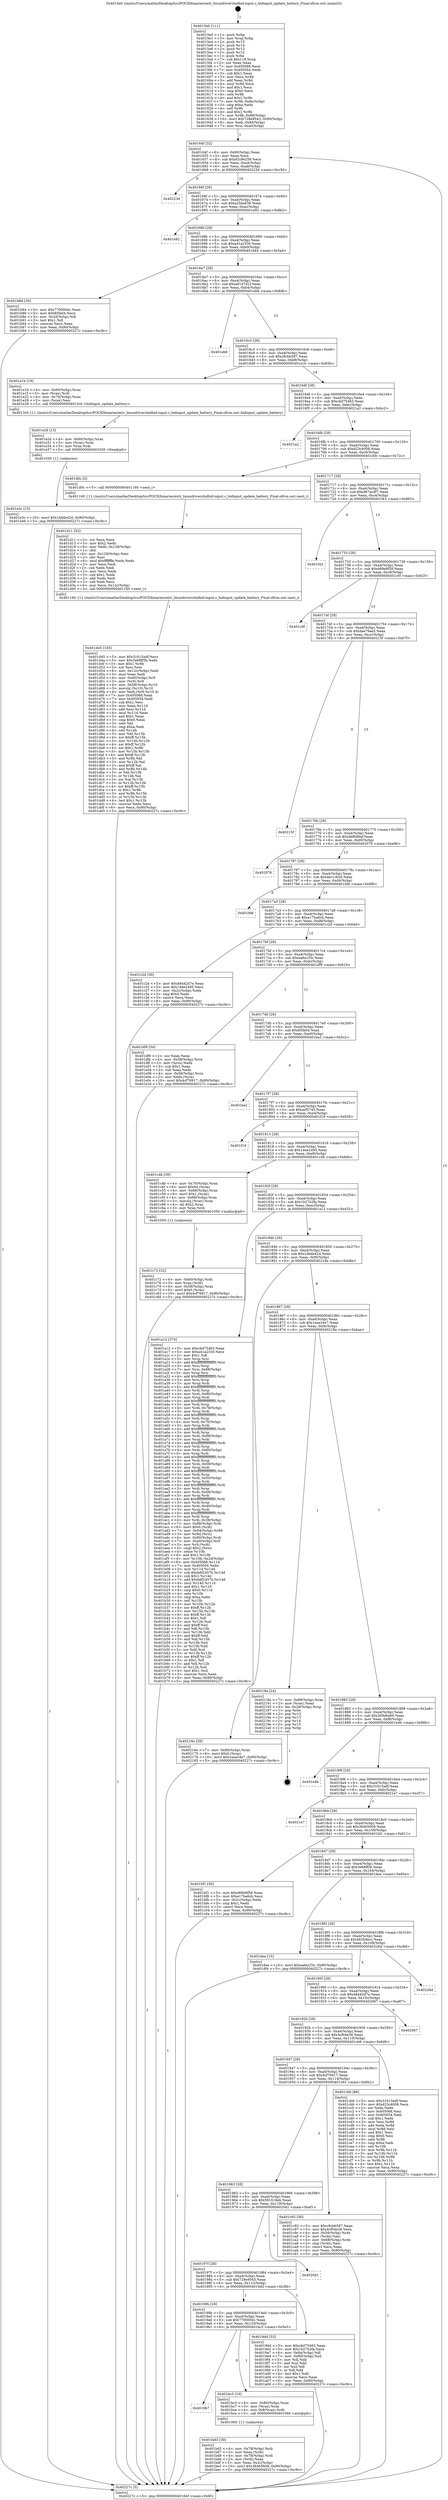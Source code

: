 digraph "0x4015e0" {
  label = "0x4015e0 (/mnt/c/Users/mathe/Desktop/tcc/POCII/binaries/extr_linuxdrivershidhid-input.c_hidinput_update_battery_Final-ollvm.out::main(0))"
  labelloc = "t"
  node[shape=record]

  Entry [label="",width=0.3,height=0.3,shape=circle,fillcolor=black,style=filled]
  "0x40164f" [label="{
     0x40164f [32]\l
     | [instrs]\l
     &nbsp;&nbsp;0x40164f \<+6\>: mov -0x90(%rbp),%eax\l
     &nbsp;&nbsp;0x401655 \<+2\>: mov %eax,%ecx\l
     &nbsp;&nbsp;0x401657 \<+6\>: sub $0x92c9e259,%ecx\l
     &nbsp;&nbsp;0x40165d \<+6\>: mov %eax,-0xa4(%rbp)\l
     &nbsp;&nbsp;0x401663 \<+6\>: mov %ecx,-0xa8(%rbp)\l
     &nbsp;&nbsp;0x401669 \<+6\>: je 000000000040223d \<main+0xc5d\>\l
  }"]
  "0x40223d" [label="{
     0x40223d\l
  }", style=dashed]
  "0x40166f" [label="{
     0x40166f [28]\l
     | [instrs]\l
     &nbsp;&nbsp;0x40166f \<+5\>: jmp 0000000000401674 \<main+0x94\>\l
     &nbsp;&nbsp;0x401674 \<+6\>: mov -0xa4(%rbp),%eax\l
     &nbsp;&nbsp;0x40167a \<+5\>: sub $0xa25ba838,%eax\l
     &nbsp;&nbsp;0x40167f \<+6\>: mov %eax,-0xac(%rbp)\l
     &nbsp;&nbsp;0x401685 \<+6\>: je 0000000000401e92 \<main+0x8b2\>\l
  }"]
  Exit [label="",width=0.3,height=0.3,shape=circle,fillcolor=black,style=filled,peripheries=2]
  "0x401e92" [label="{
     0x401e92\l
  }", style=dashed]
  "0x40168b" [label="{
     0x40168b [28]\l
     | [instrs]\l
     &nbsp;&nbsp;0x40168b \<+5\>: jmp 0000000000401690 \<main+0xb0\>\l
     &nbsp;&nbsp;0x401690 \<+6\>: mov -0xa4(%rbp),%eax\l
     &nbsp;&nbsp;0x401696 \<+5\>: sub $0xa41a2330,%eax\l
     &nbsp;&nbsp;0x40169b \<+6\>: mov %eax,-0xb0(%rbp)\l
     &nbsp;&nbsp;0x4016a1 \<+6\>: je 0000000000401b84 \<main+0x5a4\>\l
  }"]
  "0x401e3c" [label="{
     0x401e3c [15]\l
     | [instrs]\l
     &nbsp;&nbsp;0x401e3c \<+10\>: movl $0x1ddde42d,-0x90(%rbp)\l
     &nbsp;&nbsp;0x401e46 \<+5\>: jmp 000000000040227c \<main+0xc9c\>\l
  }"]
  "0x401b84" [label="{
     0x401b84 [30]\l
     | [instrs]\l
     &nbsp;&nbsp;0x401b84 \<+5\>: mov $0x770000dc,%eax\l
     &nbsp;&nbsp;0x401b89 \<+5\>: mov $0x85fa04,%ecx\l
     &nbsp;&nbsp;0x401b8e \<+3\>: mov -0x2d(%rbp),%dl\l
     &nbsp;&nbsp;0x401b91 \<+3\>: test $0x1,%dl\l
     &nbsp;&nbsp;0x401b94 \<+3\>: cmovne %ecx,%eax\l
     &nbsp;&nbsp;0x401b97 \<+6\>: mov %eax,-0x90(%rbp)\l
     &nbsp;&nbsp;0x401b9d \<+5\>: jmp 000000000040227c \<main+0xc9c\>\l
  }"]
  "0x4016a7" [label="{
     0x4016a7 [28]\l
     | [instrs]\l
     &nbsp;&nbsp;0x4016a7 \<+5\>: jmp 00000000004016ac \<main+0xcc\>\l
     &nbsp;&nbsp;0x4016ac \<+6\>: mov -0xa4(%rbp),%eax\l
     &nbsp;&nbsp;0x4016b2 \<+5\>: sub $0xa9147d1f,%eax\l
     &nbsp;&nbsp;0x4016b7 \<+6\>: mov %eax,-0xb4(%rbp)\l
     &nbsp;&nbsp;0x4016bd \<+6\>: je 0000000000401eb6 \<main+0x8d6\>\l
  }"]
  "0x401e2d" [label="{
     0x401e2d [15]\l
     | [instrs]\l
     &nbsp;&nbsp;0x401e2d \<+4\>: mov -0x60(%rbp),%rax\l
     &nbsp;&nbsp;0x401e31 \<+3\>: mov (%rax),%rax\l
     &nbsp;&nbsp;0x401e34 \<+3\>: mov %rax,%rdi\l
     &nbsp;&nbsp;0x401e37 \<+5\>: call 0000000000401030 \<free@plt\>\l
     | [calls]\l
     &nbsp;&nbsp;0x401030 \{1\} (unknown)\l
  }"]
  "0x401eb6" [label="{
     0x401eb6\l
  }", style=dashed]
  "0x4016c3" [label="{
     0x4016c3 [28]\l
     | [instrs]\l
     &nbsp;&nbsp;0x4016c3 \<+5\>: jmp 00000000004016c8 \<main+0xe8\>\l
     &nbsp;&nbsp;0x4016c8 \<+6\>: mov -0xa4(%rbp),%eax\l
     &nbsp;&nbsp;0x4016ce \<+5\>: sub $0xc9cbb587,%eax\l
     &nbsp;&nbsp;0x4016d3 \<+6\>: mov %eax,-0xb8(%rbp)\l
     &nbsp;&nbsp;0x4016d9 \<+6\>: je 0000000000401e1b \<main+0x83b\>\l
  }"]
  "0x401d45" [label="{
     0x401d45 [165]\l
     | [instrs]\l
     &nbsp;&nbsp;0x401d45 \<+5\>: mov $0x31615adf,%ecx\l
     &nbsp;&nbsp;0x401d4a \<+5\>: mov $0x3e68ff3b,%edx\l
     &nbsp;&nbsp;0x401d4f \<+3\>: mov $0x1,%r8b\l
     &nbsp;&nbsp;0x401d52 \<+2\>: xor %esi,%esi\l
     &nbsp;&nbsp;0x401d54 \<+6\>: mov -0x12c(%rbp),%edi\l
     &nbsp;&nbsp;0x401d5a \<+3\>: imul %eax,%edi\l
     &nbsp;&nbsp;0x401d5d \<+4\>: mov -0x60(%rbp),%r9\l
     &nbsp;&nbsp;0x401d61 \<+3\>: mov (%r9),%r9\l
     &nbsp;&nbsp;0x401d64 \<+4\>: mov -0x58(%rbp),%r10\l
     &nbsp;&nbsp;0x401d68 \<+3\>: movslq (%r10),%r10\l
     &nbsp;&nbsp;0x401d6b \<+4\>: mov %edi,(%r9,%r10,4)\l
     &nbsp;&nbsp;0x401d6f \<+7\>: mov 0x405068,%eax\l
     &nbsp;&nbsp;0x401d76 \<+7\>: mov 0x405054,%edi\l
     &nbsp;&nbsp;0x401d7d \<+3\>: sub $0x1,%esi\l
     &nbsp;&nbsp;0x401d80 \<+3\>: mov %eax,%r11d\l
     &nbsp;&nbsp;0x401d83 \<+3\>: add %esi,%r11d\l
     &nbsp;&nbsp;0x401d86 \<+4\>: imul %r11d,%eax\l
     &nbsp;&nbsp;0x401d8a \<+3\>: and $0x1,%eax\l
     &nbsp;&nbsp;0x401d8d \<+3\>: cmp $0x0,%eax\l
     &nbsp;&nbsp;0x401d90 \<+3\>: sete %bl\l
     &nbsp;&nbsp;0x401d93 \<+3\>: cmp $0xa,%edi\l
     &nbsp;&nbsp;0x401d96 \<+4\>: setl %r14b\l
     &nbsp;&nbsp;0x401d9a \<+3\>: mov %bl,%r15b\l
     &nbsp;&nbsp;0x401d9d \<+4\>: xor $0xff,%r15b\l
     &nbsp;&nbsp;0x401da1 \<+3\>: mov %r14b,%r12b\l
     &nbsp;&nbsp;0x401da4 \<+4\>: xor $0xff,%r12b\l
     &nbsp;&nbsp;0x401da8 \<+4\>: xor $0x1,%r8b\l
     &nbsp;&nbsp;0x401dac \<+3\>: mov %r15b,%r13b\l
     &nbsp;&nbsp;0x401daf \<+4\>: and $0xff,%r13b\l
     &nbsp;&nbsp;0x401db3 \<+3\>: and %r8b,%bl\l
     &nbsp;&nbsp;0x401db6 \<+3\>: mov %r12b,%al\l
     &nbsp;&nbsp;0x401db9 \<+2\>: and $0xff,%al\l
     &nbsp;&nbsp;0x401dbb \<+3\>: and %r8b,%r14b\l
     &nbsp;&nbsp;0x401dbe \<+3\>: or %bl,%r13b\l
     &nbsp;&nbsp;0x401dc1 \<+3\>: or %r14b,%al\l
     &nbsp;&nbsp;0x401dc4 \<+3\>: xor %al,%r13b\l
     &nbsp;&nbsp;0x401dc7 \<+3\>: or %r12b,%r15b\l
     &nbsp;&nbsp;0x401dca \<+4\>: xor $0xff,%r15b\l
     &nbsp;&nbsp;0x401dce \<+4\>: or $0x1,%r8b\l
     &nbsp;&nbsp;0x401dd2 \<+3\>: and %r8b,%r15b\l
     &nbsp;&nbsp;0x401dd5 \<+3\>: or %r15b,%r13b\l
     &nbsp;&nbsp;0x401dd8 \<+4\>: test $0x1,%r13b\l
     &nbsp;&nbsp;0x401ddc \<+3\>: cmovne %edx,%ecx\l
     &nbsp;&nbsp;0x401ddf \<+6\>: mov %ecx,-0x90(%rbp)\l
     &nbsp;&nbsp;0x401de5 \<+5\>: jmp 000000000040227c \<main+0xc9c\>\l
  }"]
  "0x401e1b" [label="{
     0x401e1b [18]\l
     | [instrs]\l
     &nbsp;&nbsp;0x401e1b \<+4\>: mov -0x60(%rbp),%rax\l
     &nbsp;&nbsp;0x401e1f \<+3\>: mov (%rax),%rdi\l
     &nbsp;&nbsp;0x401e22 \<+4\>: mov -0x70(%rbp),%rax\l
     &nbsp;&nbsp;0x401e26 \<+2\>: mov (%rax),%esi\l
     &nbsp;&nbsp;0x401e28 \<+5\>: call 00000000004013c0 \<hidinput_update_battery\>\l
     | [calls]\l
     &nbsp;&nbsp;0x4013c0 \{1\} (/mnt/c/Users/mathe/Desktop/tcc/POCII/binaries/extr_linuxdrivershidhid-input.c_hidinput_update_battery_Final-ollvm.out::hidinput_update_battery)\l
  }"]
  "0x4016df" [label="{
     0x4016df [28]\l
     | [instrs]\l
     &nbsp;&nbsp;0x4016df \<+5\>: jmp 00000000004016e4 \<main+0x104\>\l
     &nbsp;&nbsp;0x4016e4 \<+6\>: mov -0xa4(%rbp),%eax\l
     &nbsp;&nbsp;0x4016ea \<+5\>: sub $0xcbd75463,%eax\l
     &nbsp;&nbsp;0x4016ef \<+6\>: mov %eax,-0xbc(%rbp)\l
     &nbsp;&nbsp;0x4016f5 \<+6\>: je 00000000004021a2 \<main+0xbc2\>\l
  }"]
  "0x401d11" [label="{
     0x401d11 [52]\l
     | [instrs]\l
     &nbsp;&nbsp;0x401d11 \<+2\>: xor %ecx,%ecx\l
     &nbsp;&nbsp;0x401d13 \<+5\>: mov $0x2,%edx\l
     &nbsp;&nbsp;0x401d18 \<+6\>: mov %edx,-0x128(%rbp)\l
     &nbsp;&nbsp;0x401d1e \<+1\>: cltd\l
     &nbsp;&nbsp;0x401d1f \<+6\>: mov -0x128(%rbp),%esi\l
     &nbsp;&nbsp;0x401d25 \<+2\>: idiv %esi\l
     &nbsp;&nbsp;0x401d27 \<+6\>: imul $0xfffffffe,%edx,%edx\l
     &nbsp;&nbsp;0x401d2d \<+2\>: mov %ecx,%edi\l
     &nbsp;&nbsp;0x401d2f \<+2\>: sub %edx,%edi\l
     &nbsp;&nbsp;0x401d31 \<+2\>: mov %ecx,%edx\l
     &nbsp;&nbsp;0x401d33 \<+3\>: sub $0x1,%edx\l
     &nbsp;&nbsp;0x401d36 \<+2\>: add %edx,%edi\l
     &nbsp;&nbsp;0x401d38 \<+2\>: sub %edi,%ecx\l
     &nbsp;&nbsp;0x401d3a \<+6\>: mov %ecx,-0x12c(%rbp)\l
     &nbsp;&nbsp;0x401d40 \<+5\>: call 0000000000401160 \<next_i\>\l
     | [calls]\l
     &nbsp;&nbsp;0x401160 \{1\} (/mnt/c/Users/mathe/Desktop/tcc/POCII/binaries/extr_linuxdrivershidhid-input.c_hidinput_update_battery_Final-ollvm.out::next_i)\l
  }"]
  "0x4021a2" [label="{
     0x4021a2\l
  }", style=dashed]
  "0x4016fb" [label="{
     0x4016fb [28]\l
     | [instrs]\l
     &nbsp;&nbsp;0x4016fb \<+5\>: jmp 0000000000401700 \<main+0x120\>\l
     &nbsp;&nbsp;0x401700 \<+6\>: mov -0xa4(%rbp),%eax\l
     &nbsp;&nbsp;0x401706 \<+5\>: sub $0xd23c4008,%eax\l
     &nbsp;&nbsp;0x40170b \<+6\>: mov %eax,-0xc0(%rbp)\l
     &nbsp;&nbsp;0x401711 \<+6\>: je 0000000000401d0c \<main+0x72c\>\l
  }"]
  "0x401c72" [label="{
     0x401c72 [32]\l
     | [instrs]\l
     &nbsp;&nbsp;0x401c72 \<+4\>: mov -0x60(%rbp),%rdi\l
     &nbsp;&nbsp;0x401c76 \<+3\>: mov %rax,(%rdi)\l
     &nbsp;&nbsp;0x401c79 \<+4\>: mov -0x58(%rbp),%rax\l
     &nbsp;&nbsp;0x401c7d \<+6\>: movl $0x0,(%rax)\l
     &nbsp;&nbsp;0x401c83 \<+10\>: movl $0x4cf76917,-0x90(%rbp)\l
     &nbsp;&nbsp;0x401c8d \<+5\>: jmp 000000000040227c \<main+0xc9c\>\l
  }"]
  "0x401d0c" [label="{
     0x401d0c [5]\l
     | [instrs]\l
     &nbsp;&nbsp;0x401d0c \<+5\>: call 0000000000401160 \<next_i\>\l
     | [calls]\l
     &nbsp;&nbsp;0x401160 \{1\} (/mnt/c/Users/mathe/Desktop/tcc/POCII/binaries/extr_linuxdrivershidhid-input.c_hidinput_update_battery_Final-ollvm.out::next_i)\l
  }"]
  "0x401717" [label="{
     0x401717 [28]\l
     | [instrs]\l
     &nbsp;&nbsp;0x401717 \<+5\>: jmp 000000000040171c \<main+0x13c\>\l
     &nbsp;&nbsp;0x40171c \<+6\>: mov -0xa4(%rbp),%eax\l
     &nbsp;&nbsp;0x401722 \<+5\>: sub $0xd67ac4f7,%eax\l
     &nbsp;&nbsp;0x401727 \<+6\>: mov %eax,-0xc4(%rbp)\l
     &nbsp;&nbsp;0x40172d \<+6\>: je 0000000000401f43 \<main+0x963\>\l
  }"]
  "0x401bd3" [label="{
     0x401bd3 [30]\l
     | [instrs]\l
     &nbsp;&nbsp;0x401bd3 \<+4\>: mov -0x78(%rbp),%rdi\l
     &nbsp;&nbsp;0x401bd7 \<+2\>: mov %eax,(%rdi)\l
     &nbsp;&nbsp;0x401bd9 \<+4\>: mov -0x78(%rbp),%rdi\l
     &nbsp;&nbsp;0x401bdd \<+2\>: mov (%rdi),%eax\l
     &nbsp;&nbsp;0x401bdf \<+3\>: mov %eax,-0x2c(%rbp)\l
     &nbsp;&nbsp;0x401be2 \<+10\>: movl $0x36465608,-0x90(%rbp)\l
     &nbsp;&nbsp;0x401bec \<+5\>: jmp 000000000040227c \<main+0xc9c\>\l
  }"]
  "0x401f43" [label="{
     0x401f43\l
  }", style=dashed]
  "0x401733" [label="{
     0x401733 [28]\l
     | [instrs]\l
     &nbsp;&nbsp;0x401733 \<+5\>: jmp 0000000000401738 \<main+0x158\>\l
     &nbsp;&nbsp;0x401738 \<+6\>: mov -0xa4(%rbp),%eax\l
     &nbsp;&nbsp;0x40173e \<+5\>: sub $0xd69e8f58,%eax\l
     &nbsp;&nbsp;0x401743 \<+6\>: mov %eax,-0xc8(%rbp)\l
     &nbsp;&nbsp;0x401749 \<+6\>: je 0000000000401c0f \<main+0x62f\>\l
  }"]
  "0x4019b7" [label="{
     0x4019b7\l
  }", style=dashed]
  "0x401c0f" [label="{
     0x401c0f\l
  }", style=dashed]
  "0x40174f" [label="{
     0x40174f [28]\l
     | [instrs]\l
     &nbsp;&nbsp;0x40174f \<+5\>: jmp 0000000000401754 \<main+0x174\>\l
     &nbsp;&nbsp;0x401754 \<+6\>: mov -0xa4(%rbp),%eax\l
     &nbsp;&nbsp;0x40175a \<+5\>: sub $0xdae79ae5,%eax\l
     &nbsp;&nbsp;0x40175f \<+6\>: mov %eax,-0xcc(%rbp)\l
     &nbsp;&nbsp;0x401765 \<+6\>: je 000000000040215f \<main+0xb7f\>\l
  }"]
  "0x401bc3" [label="{
     0x401bc3 [16]\l
     | [instrs]\l
     &nbsp;&nbsp;0x401bc3 \<+4\>: mov -0x80(%rbp),%rax\l
     &nbsp;&nbsp;0x401bc7 \<+3\>: mov (%rax),%rax\l
     &nbsp;&nbsp;0x401bca \<+4\>: mov 0x8(%rax),%rdi\l
     &nbsp;&nbsp;0x401bce \<+5\>: call 0000000000401060 \<atoi@plt\>\l
     | [calls]\l
     &nbsp;&nbsp;0x401060 \{1\} (unknown)\l
  }"]
  "0x40215f" [label="{
     0x40215f\l
  }", style=dashed]
  "0x40176b" [label="{
     0x40176b [28]\l
     | [instrs]\l
     &nbsp;&nbsp;0x40176b \<+5\>: jmp 0000000000401770 \<main+0x190\>\l
     &nbsp;&nbsp;0x401770 \<+6\>: mov -0xa4(%rbp),%eax\l
     &nbsp;&nbsp;0x401776 \<+5\>: sub $0xdbf688af,%eax\l
     &nbsp;&nbsp;0x40177b \<+6\>: mov %eax,-0xd0(%rbp)\l
     &nbsp;&nbsp;0x401781 \<+6\>: je 0000000000402076 \<main+0xa96\>\l
  }"]
  "0x4015e0" [label="{
     0x4015e0 [111]\l
     | [instrs]\l
     &nbsp;&nbsp;0x4015e0 \<+1\>: push %rbp\l
     &nbsp;&nbsp;0x4015e1 \<+3\>: mov %rsp,%rbp\l
     &nbsp;&nbsp;0x4015e4 \<+2\>: push %r15\l
     &nbsp;&nbsp;0x4015e6 \<+2\>: push %r14\l
     &nbsp;&nbsp;0x4015e8 \<+2\>: push %r13\l
     &nbsp;&nbsp;0x4015ea \<+2\>: push %r12\l
     &nbsp;&nbsp;0x4015ec \<+1\>: push %rbx\l
     &nbsp;&nbsp;0x4015ed \<+7\>: sub $0x118,%rsp\l
     &nbsp;&nbsp;0x4015f4 \<+2\>: xor %eax,%eax\l
     &nbsp;&nbsp;0x4015f6 \<+7\>: mov 0x405068,%ecx\l
     &nbsp;&nbsp;0x4015fd \<+7\>: mov 0x405054,%edx\l
     &nbsp;&nbsp;0x401604 \<+3\>: sub $0x1,%eax\l
     &nbsp;&nbsp;0x401607 \<+3\>: mov %ecx,%r8d\l
     &nbsp;&nbsp;0x40160a \<+3\>: add %eax,%r8d\l
     &nbsp;&nbsp;0x40160d \<+4\>: imul %r8d,%ecx\l
     &nbsp;&nbsp;0x401611 \<+3\>: and $0x1,%ecx\l
     &nbsp;&nbsp;0x401614 \<+3\>: cmp $0x0,%ecx\l
     &nbsp;&nbsp;0x401617 \<+4\>: sete %r9b\l
     &nbsp;&nbsp;0x40161b \<+4\>: and $0x1,%r9b\l
     &nbsp;&nbsp;0x40161f \<+7\>: mov %r9b,-0x8a(%rbp)\l
     &nbsp;&nbsp;0x401626 \<+3\>: cmp $0xa,%edx\l
     &nbsp;&nbsp;0x401629 \<+4\>: setl %r9b\l
     &nbsp;&nbsp;0x40162d \<+4\>: and $0x1,%r9b\l
     &nbsp;&nbsp;0x401631 \<+7\>: mov %r9b,-0x89(%rbp)\l
     &nbsp;&nbsp;0x401638 \<+10\>: movl $0x728e9543,-0x90(%rbp)\l
     &nbsp;&nbsp;0x401642 \<+6\>: mov %edi,-0x94(%rbp)\l
     &nbsp;&nbsp;0x401648 \<+7\>: mov %rsi,-0xa0(%rbp)\l
  }"]
  "0x402076" [label="{
     0x402076\l
  }", style=dashed]
  "0x401787" [label="{
     0x401787 [28]\l
     | [instrs]\l
     &nbsp;&nbsp;0x401787 \<+5\>: jmp 000000000040178c \<main+0x1ac\>\l
     &nbsp;&nbsp;0x40178c \<+6\>: mov -0xa4(%rbp),%eax\l
     &nbsp;&nbsp;0x401792 \<+5\>: sub $0xdec1c626,%eax\l
     &nbsp;&nbsp;0x401797 \<+6\>: mov %eax,-0xd4(%rbp)\l
     &nbsp;&nbsp;0x40179d \<+6\>: je 0000000000401fd6 \<main+0x9f6\>\l
  }"]
  "0x40227c" [label="{
     0x40227c [5]\l
     | [instrs]\l
     &nbsp;&nbsp;0x40227c \<+5\>: jmp 000000000040164f \<main+0x6f\>\l
  }"]
  "0x401fd6" [label="{
     0x401fd6\l
  }", style=dashed]
  "0x4017a3" [label="{
     0x4017a3 [28]\l
     | [instrs]\l
     &nbsp;&nbsp;0x4017a3 \<+5\>: jmp 00000000004017a8 \<main+0x1c8\>\l
     &nbsp;&nbsp;0x4017a8 \<+6\>: mov -0xa4(%rbp),%eax\l
     &nbsp;&nbsp;0x4017ae \<+5\>: sub $0xe17ba6cb,%eax\l
     &nbsp;&nbsp;0x4017b3 \<+6\>: mov %eax,-0xd8(%rbp)\l
     &nbsp;&nbsp;0x4017b9 \<+6\>: je 0000000000401c2d \<main+0x64d\>\l
  }"]
  "0x40199b" [label="{
     0x40199b [28]\l
     | [instrs]\l
     &nbsp;&nbsp;0x40199b \<+5\>: jmp 00000000004019a0 \<main+0x3c0\>\l
     &nbsp;&nbsp;0x4019a0 \<+6\>: mov -0xa4(%rbp),%eax\l
     &nbsp;&nbsp;0x4019a6 \<+5\>: sub $0x770000dc,%eax\l
     &nbsp;&nbsp;0x4019ab \<+6\>: mov %eax,-0x120(%rbp)\l
     &nbsp;&nbsp;0x4019b1 \<+6\>: je 0000000000401bc3 \<main+0x5e3\>\l
  }"]
  "0x401c2d" [label="{
     0x401c2d [30]\l
     | [instrs]\l
     &nbsp;&nbsp;0x401c2d \<+5\>: mov $0x48442d7e,%eax\l
     &nbsp;&nbsp;0x401c32 \<+5\>: mov $0x14ee2495,%ecx\l
     &nbsp;&nbsp;0x401c37 \<+3\>: mov -0x2c(%rbp),%edx\l
     &nbsp;&nbsp;0x401c3a \<+3\>: cmp $0x0,%edx\l
     &nbsp;&nbsp;0x401c3d \<+3\>: cmove %ecx,%eax\l
     &nbsp;&nbsp;0x401c40 \<+6\>: mov %eax,-0x90(%rbp)\l
     &nbsp;&nbsp;0x401c46 \<+5\>: jmp 000000000040227c \<main+0xc9c\>\l
  }"]
  "0x4017bf" [label="{
     0x4017bf [28]\l
     | [instrs]\l
     &nbsp;&nbsp;0x4017bf \<+5\>: jmp 00000000004017c4 \<main+0x1e4\>\l
     &nbsp;&nbsp;0x4017c4 \<+6\>: mov -0xa4(%rbp),%eax\l
     &nbsp;&nbsp;0x4017ca \<+5\>: sub $0xea6a1f3c,%eax\l
     &nbsp;&nbsp;0x4017cf \<+6\>: mov %eax,-0xdc(%rbp)\l
     &nbsp;&nbsp;0x4017d5 \<+6\>: je 0000000000401df9 \<main+0x819\>\l
  }"]
  "0x4019dd" [label="{
     0x4019dd [53]\l
     | [instrs]\l
     &nbsp;&nbsp;0x4019dd \<+5\>: mov $0xcbd75463,%eax\l
     &nbsp;&nbsp;0x4019e2 \<+5\>: mov $0x1b27b2fa,%ecx\l
     &nbsp;&nbsp;0x4019e7 \<+6\>: mov -0x8a(%rbp),%dl\l
     &nbsp;&nbsp;0x4019ed \<+7\>: mov -0x89(%rbp),%sil\l
     &nbsp;&nbsp;0x4019f4 \<+3\>: mov %dl,%dil\l
     &nbsp;&nbsp;0x4019f7 \<+3\>: and %sil,%dil\l
     &nbsp;&nbsp;0x4019fa \<+3\>: xor %sil,%dl\l
     &nbsp;&nbsp;0x4019fd \<+3\>: or %dl,%dil\l
     &nbsp;&nbsp;0x401a00 \<+4\>: test $0x1,%dil\l
     &nbsp;&nbsp;0x401a04 \<+3\>: cmovne %ecx,%eax\l
     &nbsp;&nbsp;0x401a07 \<+6\>: mov %eax,-0x90(%rbp)\l
     &nbsp;&nbsp;0x401a0d \<+5\>: jmp 000000000040227c \<main+0xc9c\>\l
  }"]
  "0x401df9" [label="{
     0x401df9 [34]\l
     | [instrs]\l
     &nbsp;&nbsp;0x401df9 \<+2\>: xor %eax,%eax\l
     &nbsp;&nbsp;0x401dfb \<+4\>: mov -0x58(%rbp),%rcx\l
     &nbsp;&nbsp;0x401dff \<+2\>: mov (%rcx),%edx\l
     &nbsp;&nbsp;0x401e01 \<+3\>: sub $0x1,%eax\l
     &nbsp;&nbsp;0x401e04 \<+2\>: sub %eax,%edx\l
     &nbsp;&nbsp;0x401e06 \<+4\>: mov -0x58(%rbp),%rcx\l
     &nbsp;&nbsp;0x401e0a \<+2\>: mov %edx,(%rcx)\l
     &nbsp;&nbsp;0x401e0c \<+10\>: movl $0x4cf76917,-0x90(%rbp)\l
     &nbsp;&nbsp;0x401e16 \<+5\>: jmp 000000000040227c \<main+0xc9c\>\l
  }"]
  "0x4017db" [label="{
     0x4017db [28]\l
     | [instrs]\l
     &nbsp;&nbsp;0x4017db \<+5\>: jmp 00000000004017e0 \<main+0x200\>\l
     &nbsp;&nbsp;0x4017e0 \<+6\>: mov -0xa4(%rbp),%eax\l
     &nbsp;&nbsp;0x4017e6 \<+5\>: sub $0x85fa04,%eax\l
     &nbsp;&nbsp;0x4017eb \<+6\>: mov %eax,-0xe0(%rbp)\l
     &nbsp;&nbsp;0x4017f1 \<+6\>: je 0000000000401ba2 \<main+0x5c2\>\l
  }"]
  "0x40197f" [label="{
     0x40197f [28]\l
     | [instrs]\l
     &nbsp;&nbsp;0x40197f \<+5\>: jmp 0000000000401984 \<main+0x3a4\>\l
     &nbsp;&nbsp;0x401984 \<+6\>: mov -0xa4(%rbp),%eax\l
     &nbsp;&nbsp;0x40198a \<+5\>: sub $0x728e9543,%eax\l
     &nbsp;&nbsp;0x40198f \<+6\>: mov %eax,-0x11c(%rbp)\l
     &nbsp;&nbsp;0x401995 \<+6\>: je 00000000004019dd \<main+0x3fd\>\l
  }"]
  "0x401ba2" [label="{
     0x401ba2\l
  }", style=dashed]
  "0x4017f7" [label="{
     0x4017f7 [28]\l
     | [instrs]\l
     &nbsp;&nbsp;0x4017f7 \<+5\>: jmp 00000000004017fc \<main+0x21c\>\l
     &nbsp;&nbsp;0x4017fc \<+6\>: mov -0xa4(%rbp),%eax\l
     &nbsp;&nbsp;0x401802 \<+5\>: sub $0xacf5745,%eax\l
     &nbsp;&nbsp;0x401807 \<+6\>: mov %eax,-0xe4(%rbp)\l
     &nbsp;&nbsp;0x40180d \<+6\>: je 0000000000401f19 \<main+0x939\>\l
  }"]
  "0x4020d1" [label="{
     0x4020d1\l
  }", style=dashed]
  "0x401f19" [label="{
     0x401f19\l
  }", style=dashed]
  "0x401813" [label="{
     0x401813 [28]\l
     | [instrs]\l
     &nbsp;&nbsp;0x401813 \<+5\>: jmp 0000000000401818 \<main+0x238\>\l
     &nbsp;&nbsp;0x401818 \<+6\>: mov -0xa4(%rbp),%eax\l
     &nbsp;&nbsp;0x40181e \<+5\>: sub $0x14ee2495,%eax\l
     &nbsp;&nbsp;0x401823 \<+6\>: mov %eax,-0xe8(%rbp)\l
     &nbsp;&nbsp;0x401829 \<+6\>: je 0000000000401c4b \<main+0x66b\>\l
  }"]
  "0x401963" [label="{
     0x401963 [28]\l
     | [instrs]\l
     &nbsp;&nbsp;0x401963 \<+5\>: jmp 0000000000401968 \<main+0x388\>\l
     &nbsp;&nbsp;0x401968 \<+6\>: mov -0xa4(%rbp),%eax\l
     &nbsp;&nbsp;0x40196e \<+5\>: sub $0x591018eb,%eax\l
     &nbsp;&nbsp;0x401973 \<+6\>: mov %eax,-0x118(%rbp)\l
     &nbsp;&nbsp;0x401979 \<+6\>: je 00000000004020d1 \<main+0xaf1\>\l
  }"]
  "0x401c4b" [label="{
     0x401c4b [39]\l
     | [instrs]\l
     &nbsp;&nbsp;0x401c4b \<+4\>: mov -0x70(%rbp),%rax\l
     &nbsp;&nbsp;0x401c4f \<+6\>: movl $0x64,(%rax)\l
     &nbsp;&nbsp;0x401c55 \<+4\>: mov -0x68(%rbp),%rax\l
     &nbsp;&nbsp;0x401c59 \<+6\>: movl $0x1,(%rax)\l
     &nbsp;&nbsp;0x401c5f \<+4\>: mov -0x68(%rbp),%rax\l
     &nbsp;&nbsp;0x401c63 \<+3\>: movslq (%rax),%rax\l
     &nbsp;&nbsp;0x401c66 \<+4\>: shl $0x2,%rax\l
     &nbsp;&nbsp;0x401c6a \<+3\>: mov %rax,%rdi\l
     &nbsp;&nbsp;0x401c6d \<+5\>: call 0000000000401050 \<malloc@plt\>\l
     | [calls]\l
     &nbsp;&nbsp;0x401050 \{1\} (unknown)\l
  }"]
  "0x40182f" [label="{
     0x40182f [28]\l
     | [instrs]\l
     &nbsp;&nbsp;0x40182f \<+5\>: jmp 0000000000401834 \<main+0x254\>\l
     &nbsp;&nbsp;0x401834 \<+6\>: mov -0xa4(%rbp),%eax\l
     &nbsp;&nbsp;0x40183a \<+5\>: sub $0x1b27b2fa,%eax\l
     &nbsp;&nbsp;0x40183f \<+6\>: mov %eax,-0xec(%rbp)\l
     &nbsp;&nbsp;0x401845 \<+6\>: je 0000000000401a12 \<main+0x432\>\l
  }"]
  "0x401c92" [label="{
     0x401c92 [36]\l
     | [instrs]\l
     &nbsp;&nbsp;0x401c92 \<+5\>: mov $0xc9cbb587,%eax\l
     &nbsp;&nbsp;0x401c97 \<+5\>: mov $0x4cf04e28,%ecx\l
     &nbsp;&nbsp;0x401c9c \<+4\>: mov -0x58(%rbp),%rdx\l
     &nbsp;&nbsp;0x401ca0 \<+2\>: mov (%rdx),%esi\l
     &nbsp;&nbsp;0x401ca2 \<+4\>: mov -0x68(%rbp),%rdx\l
     &nbsp;&nbsp;0x401ca6 \<+2\>: cmp (%rdx),%esi\l
     &nbsp;&nbsp;0x401ca8 \<+3\>: cmovl %ecx,%eax\l
     &nbsp;&nbsp;0x401cab \<+6\>: mov %eax,-0x90(%rbp)\l
     &nbsp;&nbsp;0x401cb1 \<+5\>: jmp 000000000040227c \<main+0xc9c\>\l
  }"]
  "0x401a12" [label="{
     0x401a12 [370]\l
     | [instrs]\l
     &nbsp;&nbsp;0x401a12 \<+5\>: mov $0xcbd75463,%eax\l
     &nbsp;&nbsp;0x401a17 \<+5\>: mov $0xa41a2330,%ecx\l
     &nbsp;&nbsp;0x401a1c \<+2\>: mov $0x1,%dl\l
     &nbsp;&nbsp;0x401a1e \<+3\>: mov %rsp,%rsi\l
     &nbsp;&nbsp;0x401a21 \<+4\>: add $0xfffffffffffffff0,%rsi\l
     &nbsp;&nbsp;0x401a25 \<+3\>: mov %rsi,%rsp\l
     &nbsp;&nbsp;0x401a28 \<+7\>: mov %rsi,-0x88(%rbp)\l
     &nbsp;&nbsp;0x401a2f \<+3\>: mov %rsp,%rsi\l
     &nbsp;&nbsp;0x401a32 \<+4\>: add $0xfffffffffffffff0,%rsi\l
     &nbsp;&nbsp;0x401a36 \<+3\>: mov %rsi,%rsp\l
     &nbsp;&nbsp;0x401a39 \<+3\>: mov %rsp,%rdi\l
     &nbsp;&nbsp;0x401a3c \<+4\>: add $0xfffffffffffffff0,%rdi\l
     &nbsp;&nbsp;0x401a40 \<+3\>: mov %rdi,%rsp\l
     &nbsp;&nbsp;0x401a43 \<+4\>: mov %rdi,-0x80(%rbp)\l
     &nbsp;&nbsp;0x401a47 \<+3\>: mov %rsp,%rdi\l
     &nbsp;&nbsp;0x401a4a \<+4\>: add $0xfffffffffffffff0,%rdi\l
     &nbsp;&nbsp;0x401a4e \<+3\>: mov %rdi,%rsp\l
     &nbsp;&nbsp;0x401a51 \<+4\>: mov %rdi,-0x78(%rbp)\l
     &nbsp;&nbsp;0x401a55 \<+3\>: mov %rsp,%rdi\l
     &nbsp;&nbsp;0x401a58 \<+4\>: add $0xfffffffffffffff0,%rdi\l
     &nbsp;&nbsp;0x401a5c \<+3\>: mov %rdi,%rsp\l
     &nbsp;&nbsp;0x401a5f \<+4\>: mov %rdi,-0x70(%rbp)\l
     &nbsp;&nbsp;0x401a63 \<+3\>: mov %rsp,%rdi\l
     &nbsp;&nbsp;0x401a66 \<+4\>: add $0xfffffffffffffff0,%rdi\l
     &nbsp;&nbsp;0x401a6a \<+3\>: mov %rdi,%rsp\l
     &nbsp;&nbsp;0x401a6d \<+4\>: mov %rdi,-0x68(%rbp)\l
     &nbsp;&nbsp;0x401a71 \<+3\>: mov %rsp,%rdi\l
     &nbsp;&nbsp;0x401a74 \<+4\>: add $0xfffffffffffffff0,%rdi\l
     &nbsp;&nbsp;0x401a78 \<+3\>: mov %rdi,%rsp\l
     &nbsp;&nbsp;0x401a7b \<+4\>: mov %rdi,-0x60(%rbp)\l
     &nbsp;&nbsp;0x401a7f \<+3\>: mov %rsp,%rdi\l
     &nbsp;&nbsp;0x401a82 \<+4\>: add $0xfffffffffffffff0,%rdi\l
     &nbsp;&nbsp;0x401a86 \<+3\>: mov %rdi,%rsp\l
     &nbsp;&nbsp;0x401a89 \<+4\>: mov %rdi,-0x58(%rbp)\l
     &nbsp;&nbsp;0x401a8d \<+3\>: mov %rsp,%rdi\l
     &nbsp;&nbsp;0x401a90 \<+4\>: add $0xfffffffffffffff0,%rdi\l
     &nbsp;&nbsp;0x401a94 \<+3\>: mov %rdi,%rsp\l
     &nbsp;&nbsp;0x401a97 \<+4\>: mov %rdi,-0x50(%rbp)\l
     &nbsp;&nbsp;0x401a9b \<+3\>: mov %rsp,%rdi\l
     &nbsp;&nbsp;0x401a9e \<+4\>: add $0xfffffffffffffff0,%rdi\l
     &nbsp;&nbsp;0x401aa2 \<+3\>: mov %rdi,%rsp\l
     &nbsp;&nbsp;0x401aa5 \<+4\>: mov %rdi,-0x48(%rbp)\l
     &nbsp;&nbsp;0x401aa9 \<+3\>: mov %rsp,%rdi\l
     &nbsp;&nbsp;0x401aac \<+4\>: add $0xfffffffffffffff0,%rdi\l
     &nbsp;&nbsp;0x401ab0 \<+3\>: mov %rdi,%rsp\l
     &nbsp;&nbsp;0x401ab3 \<+4\>: mov %rdi,-0x40(%rbp)\l
     &nbsp;&nbsp;0x401ab7 \<+3\>: mov %rsp,%rdi\l
     &nbsp;&nbsp;0x401aba \<+4\>: add $0xfffffffffffffff0,%rdi\l
     &nbsp;&nbsp;0x401abe \<+3\>: mov %rdi,%rsp\l
     &nbsp;&nbsp;0x401ac1 \<+4\>: mov %rdi,-0x38(%rbp)\l
     &nbsp;&nbsp;0x401ac5 \<+7\>: mov -0x88(%rbp),%rdi\l
     &nbsp;&nbsp;0x401acc \<+6\>: movl $0x0,(%rdi)\l
     &nbsp;&nbsp;0x401ad2 \<+7\>: mov -0x94(%rbp),%r8d\l
     &nbsp;&nbsp;0x401ad9 \<+3\>: mov %r8d,(%rsi)\l
     &nbsp;&nbsp;0x401adc \<+4\>: mov -0x80(%rbp),%rdi\l
     &nbsp;&nbsp;0x401ae0 \<+7\>: mov -0xa0(%rbp),%r9\l
     &nbsp;&nbsp;0x401ae7 \<+3\>: mov %r9,(%rdi)\l
     &nbsp;&nbsp;0x401aea \<+3\>: cmpl $0x2,(%rsi)\l
     &nbsp;&nbsp;0x401aed \<+4\>: setne %r10b\l
     &nbsp;&nbsp;0x401af1 \<+4\>: and $0x1,%r10b\l
     &nbsp;&nbsp;0x401af5 \<+4\>: mov %r10b,-0x2d(%rbp)\l
     &nbsp;&nbsp;0x401af9 \<+8\>: mov 0x405068,%r11d\l
     &nbsp;&nbsp;0x401b01 \<+7\>: mov 0x405054,%ebx\l
     &nbsp;&nbsp;0x401b08 \<+3\>: mov %r11d,%r14d\l
     &nbsp;&nbsp;0x401b0b \<+7\>: sub $0xbdf2457b,%r14d\l
     &nbsp;&nbsp;0x401b12 \<+4\>: sub $0x1,%r14d\l
     &nbsp;&nbsp;0x401b16 \<+7\>: add $0xbdf2457b,%r14d\l
     &nbsp;&nbsp;0x401b1d \<+4\>: imul %r14d,%r11d\l
     &nbsp;&nbsp;0x401b21 \<+4\>: and $0x1,%r11d\l
     &nbsp;&nbsp;0x401b25 \<+4\>: cmp $0x0,%r11d\l
     &nbsp;&nbsp;0x401b29 \<+4\>: sete %r10b\l
     &nbsp;&nbsp;0x401b2d \<+3\>: cmp $0xa,%ebx\l
     &nbsp;&nbsp;0x401b30 \<+4\>: setl %r15b\l
     &nbsp;&nbsp;0x401b34 \<+3\>: mov %r10b,%r12b\l
     &nbsp;&nbsp;0x401b37 \<+4\>: xor $0xff,%r12b\l
     &nbsp;&nbsp;0x401b3b \<+3\>: mov %r15b,%r13b\l
     &nbsp;&nbsp;0x401b3e \<+4\>: xor $0xff,%r13b\l
     &nbsp;&nbsp;0x401b42 \<+3\>: xor $0x1,%dl\l
     &nbsp;&nbsp;0x401b45 \<+3\>: mov %r12b,%sil\l
     &nbsp;&nbsp;0x401b48 \<+4\>: and $0xff,%sil\l
     &nbsp;&nbsp;0x401b4c \<+3\>: and %dl,%r10b\l
     &nbsp;&nbsp;0x401b4f \<+3\>: mov %r13b,%dil\l
     &nbsp;&nbsp;0x401b52 \<+4\>: and $0xff,%dil\l
     &nbsp;&nbsp;0x401b56 \<+3\>: and %dl,%r15b\l
     &nbsp;&nbsp;0x401b59 \<+3\>: or %r10b,%sil\l
     &nbsp;&nbsp;0x401b5c \<+3\>: or %r15b,%dil\l
     &nbsp;&nbsp;0x401b5f \<+3\>: xor %dil,%sil\l
     &nbsp;&nbsp;0x401b62 \<+3\>: or %r13b,%r12b\l
     &nbsp;&nbsp;0x401b65 \<+4\>: xor $0xff,%r12b\l
     &nbsp;&nbsp;0x401b69 \<+3\>: or $0x1,%dl\l
     &nbsp;&nbsp;0x401b6c \<+3\>: and %dl,%r12b\l
     &nbsp;&nbsp;0x401b6f \<+3\>: or %r12b,%sil\l
     &nbsp;&nbsp;0x401b72 \<+4\>: test $0x1,%sil\l
     &nbsp;&nbsp;0x401b76 \<+3\>: cmovne %ecx,%eax\l
     &nbsp;&nbsp;0x401b79 \<+6\>: mov %eax,-0x90(%rbp)\l
     &nbsp;&nbsp;0x401b7f \<+5\>: jmp 000000000040227c \<main+0xc9c\>\l
  }"]
  "0x40184b" [label="{
     0x40184b [28]\l
     | [instrs]\l
     &nbsp;&nbsp;0x40184b \<+5\>: jmp 0000000000401850 \<main+0x270\>\l
     &nbsp;&nbsp;0x401850 \<+6\>: mov -0xa4(%rbp),%eax\l
     &nbsp;&nbsp;0x401856 \<+5\>: sub $0x1ddde42d,%eax\l
     &nbsp;&nbsp;0x40185b \<+6\>: mov %eax,-0xf0(%rbp)\l
     &nbsp;&nbsp;0x401861 \<+6\>: je 000000000040216e \<main+0xb8e\>\l
  }"]
  "0x401947" [label="{
     0x401947 [28]\l
     | [instrs]\l
     &nbsp;&nbsp;0x401947 \<+5\>: jmp 000000000040194c \<main+0x36c\>\l
     &nbsp;&nbsp;0x40194c \<+6\>: mov -0xa4(%rbp),%eax\l
     &nbsp;&nbsp;0x401952 \<+5\>: sub $0x4cf76917,%eax\l
     &nbsp;&nbsp;0x401957 \<+6\>: mov %eax,-0x114(%rbp)\l
     &nbsp;&nbsp;0x40195d \<+6\>: je 0000000000401c92 \<main+0x6b2\>\l
  }"]
  "0x40216e" [label="{
     0x40216e [28]\l
     | [instrs]\l
     &nbsp;&nbsp;0x40216e \<+7\>: mov -0x88(%rbp),%rax\l
     &nbsp;&nbsp;0x402175 \<+6\>: movl $0x0,(%rax)\l
     &nbsp;&nbsp;0x40217b \<+10\>: movl $0x1eaa34e7,-0x90(%rbp)\l
     &nbsp;&nbsp;0x402185 \<+5\>: jmp 000000000040227c \<main+0xc9c\>\l
  }"]
  "0x401867" [label="{
     0x401867 [28]\l
     | [instrs]\l
     &nbsp;&nbsp;0x401867 \<+5\>: jmp 000000000040186c \<main+0x28c\>\l
     &nbsp;&nbsp;0x40186c \<+6\>: mov -0xa4(%rbp),%eax\l
     &nbsp;&nbsp;0x401872 \<+5\>: sub $0x1eaa34e7,%eax\l
     &nbsp;&nbsp;0x401877 \<+6\>: mov %eax,-0xf4(%rbp)\l
     &nbsp;&nbsp;0x40187d \<+6\>: je 000000000040218a \<main+0xbaa\>\l
  }"]
  "0x401cb6" [label="{
     0x401cb6 [86]\l
     | [instrs]\l
     &nbsp;&nbsp;0x401cb6 \<+5\>: mov $0x31615adf,%eax\l
     &nbsp;&nbsp;0x401cbb \<+5\>: mov $0xd23c4008,%ecx\l
     &nbsp;&nbsp;0x401cc0 \<+2\>: xor %edx,%edx\l
     &nbsp;&nbsp;0x401cc2 \<+7\>: mov 0x405068,%esi\l
     &nbsp;&nbsp;0x401cc9 \<+7\>: mov 0x405054,%edi\l
     &nbsp;&nbsp;0x401cd0 \<+3\>: sub $0x1,%edx\l
     &nbsp;&nbsp;0x401cd3 \<+3\>: mov %esi,%r8d\l
     &nbsp;&nbsp;0x401cd6 \<+3\>: add %edx,%r8d\l
     &nbsp;&nbsp;0x401cd9 \<+4\>: imul %r8d,%esi\l
     &nbsp;&nbsp;0x401cdd \<+3\>: and $0x1,%esi\l
     &nbsp;&nbsp;0x401ce0 \<+3\>: cmp $0x0,%esi\l
     &nbsp;&nbsp;0x401ce3 \<+4\>: sete %r9b\l
     &nbsp;&nbsp;0x401ce7 \<+3\>: cmp $0xa,%edi\l
     &nbsp;&nbsp;0x401cea \<+4\>: setl %r10b\l
     &nbsp;&nbsp;0x401cee \<+3\>: mov %r9b,%r11b\l
     &nbsp;&nbsp;0x401cf1 \<+3\>: and %r10b,%r11b\l
     &nbsp;&nbsp;0x401cf4 \<+3\>: xor %r10b,%r9b\l
     &nbsp;&nbsp;0x401cf7 \<+3\>: or %r9b,%r11b\l
     &nbsp;&nbsp;0x401cfa \<+4\>: test $0x1,%r11b\l
     &nbsp;&nbsp;0x401cfe \<+3\>: cmovne %ecx,%eax\l
     &nbsp;&nbsp;0x401d01 \<+6\>: mov %eax,-0x90(%rbp)\l
     &nbsp;&nbsp;0x401d07 \<+5\>: jmp 000000000040227c \<main+0xc9c\>\l
  }"]
  "0x40218a" [label="{
     0x40218a [24]\l
     | [instrs]\l
     &nbsp;&nbsp;0x40218a \<+7\>: mov -0x88(%rbp),%rax\l
     &nbsp;&nbsp;0x402191 \<+2\>: mov (%rax),%eax\l
     &nbsp;&nbsp;0x402193 \<+4\>: lea -0x28(%rbp),%rsp\l
     &nbsp;&nbsp;0x402197 \<+1\>: pop %rbx\l
     &nbsp;&nbsp;0x402198 \<+2\>: pop %r12\l
     &nbsp;&nbsp;0x40219a \<+2\>: pop %r13\l
     &nbsp;&nbsp;0x40219c \<+2\>: pop %r14\l
     &nbsp;&nbsp;0x40219e \<+2\>: pop %r15\l
     &nbsp;&nbsp;0x4021a0 \<+1\>: pop %rbp\l
     &nbsp;&nbsp;0x4021a1 \<+1\>: ret\l
  }"]
  "0x401883" [label="{
     0x401883 [28]\l
     | [instrs]\l
     &nbsp;&nbsp;0x401883 \<+5\>: jmp 0000000000401888 \<main+0x2a8\>\l
     &nbsp;&nbsp;0x401888 \<+6\>: mov -0xa4(%rbp),%eax\l
     &nbsp;&nbsp;0x40188e \<+5\>: sub $0x269d6a60,%eax\l
     &nbsp;&nbsp;0x401893 \<+6\>: mov %eax,-0xf8(%rbp)\l
     &nbsp;&nbsp;0x401899 \<+6\>: je 0000000000401e4b \<main+0x86b\>\l
  }"]
  "0x40192b" [label="{
     0x40192b [28]\l
     | [instrs]\l
     &nbsp;&nbsp;0x40192b \<+5\>: jmp 0000000000401930 \<main+0x350\>\l
     &nbsp;&nbsp;0x401930 \<+6\>: mov -0xa4(%rbp),%eax\l
     &nbsp;&nbsp;0x401936 \<+5\>: sub $0x4cf04e28,%eax\l
     &nbsp;&nbsp;0x40193b \<+6\>: mov %eax,-0x110(%rbp)\l
     &nbsp;&nbsp;0x401941 \<+6\>: je 0000000000401cb6 \<main+0x6d6\>\l
  }"]
  "0x401e4b" [label="{
     0x401e4b\l
  }", style=dashed]
  "0x40189f" [label="{
     0x40189f [28]\l
     | [instrs]\l
     &nbsp;&nbsp;0x40189f \<+5\>: jmp 00000000004018a4 \<main+0x2c4\>\l
     &nbsp;&nbsp;0x4018a4 \<+6\>: mov -0xa4(%rbp),%eax\l
     &nbsp;&nbsp;0x4018aa \<+5\>: sub $0x31615adf,%eax\l
     &nbsp;&nbsp;0x4018af \<+6\>: mov %eax,-0xfc(%rbp)\l
     &nbsp;&nbsp;0x4018b5 \<+6\>: je 00000000004021e7 \<main+0xc07\>\l
  }"]
  "0x402067" [label="{
     0x402067\l
  }", style=dashed]
  "0x4021e7" [label="{
     0x4021e7\l
  }", style=dashed]
  "0x4018bb" [label="{
     0x4018bb [28]\l
     | [instrs]\l
     &nbsp;&nbsp;0x4018bb \<+5\>: jmp 00000000004018c0 \<main+0x2e0\>\l
     &nbsp;&nbsp;0x4018c0 \<+6\>: mov -0xa4(%rbp),%eax\l
     &nbsp;&nbsp;0x4018c6 \<+5\>: sub $0x36465608,%eax\l
     &nbsp;&nbsp;0x4018cb \<+6\>: mov %eax,-0x100(%rbp)\l
     &nbsp;&nbsp;0x4018d1 \<+6\>: je 0000000000401bf1 \<main+0x611\>\l
  }"]
  "0x40190f" [label="{
     0x40190f [28]\l
     | [instrs]\l
     &nbsp;&nbsp;0x40190f \<+5\>: jmp 0000000000401914 \<main+0x334\>\l
     &nbsp;&nbsp;0x401914 \<+6\>: mov -0xa4(%rbp),%eax\l
     &nbsp;&nbsp;0x40191a \<+5\>: sub $0x48442d7e,%eax\l
     &nbsp;&nbsp;0x40191f \<+6\>: mov %eax,-0x10c(%rbp)\l
     &nbsp;&nbsp;0x401925 \<+6\>: je 0000000000402067 \<main+0xa87\>\l
  }"]
  "0x401bf1" [label="{
     0x401bf1 [30]\l
     | [instrs]\l
     &nbsp;&nbsp;0x401bf1 \<+5\>: mov $0xd69e8f58,%eax\l
     &nbsp;&nbsp;0x401bf6 \<+5\>: mov $0xe17ba6cb,%ecx\l
     &nbsp;&nbsp;0x401bfb \<+3\>: mov -0x2c(%rbp),%edx\l
     &nbsp;&nbsp;0x401bfe \<+3\>: cmp $0x1,%edx\l
     &nbsp;&nbsp;0x401c01 \<+3\>: cmovl %ecx,%eax\l
     &nbsp;&nbsp;0x401c04 \<+6\>: mov %eax,-0x90(%rbp)\l
     &nbsp;&nbsp;0x401c0a \<+5\>: jmp 000000000040227c \<main+0xc9c\>\l
  }"]
  "0x4018d7" [label="{
     0x4018d7 [28]\l
     | [instrs]\l
     &nbsp;&nbsp;0x4018d7 \<+5\>: jmp 00000000004018dc \<main+0x2fc\>\l
     &nbsp;&nbsp;0x4018dc \<+6\>: mov -0xa4(%rbp),%eax\l
     &nbsp;&nbsp;0x4018e2 \<+5\>: sub $0x3e68ff3b,%eax\l
     &nbsp;&nbsp;0x4018e7 \<+6\>: mov %eax,-0x104(%rbp)\l
     &nbsp;&nbsp;0x4018ed \<+6\>: je 0000000000401dea \<main+0x80a\>\l
  }"]
  "0x40226d" [label="{
     0x40226d\l
  }", style=dashed]
  "0x401dea" [label="{
     0x401dea [15]\l
     | [instrs]\l
     &nbsp;&nbsp;0x401dea \<+10\>: movl $0xea6a1f3c,-0x90(%rbp)\l
     &nbsp;&nbsp;0x401df4 \<+5\>: jmp 000000000040227c \<main+0xc9c\>\l
  }"]
  "0x4018f3" [label="{
     0x4018f3 [28]\l
     | [instrs]\l
     &nbsp;&nbsp;0x4018f3 \<+5\>: jmp 00000000004018f8 \<main+0x318\>\l
     &nbsp;&nbsp;0x4018f8 \<+6\>: mov -0xa4(%rbp),%eax\l
     &nbsp;&nbsp;0x4018fe \<+5\>: sub $0x4635decc,%eax\l
     &nbsp;&nbsp;0x401903 \<+6\>: mov %eax,-0x108(%rbp)\l
     &nbsp;&nbsp;0x401909 \<+6\>: je 000000000040226d \<main+0xc8d\>\l
  }"]
  Entry -> "0x4015e0" [label=" 1"]
  "0x40164f" -> "0x40223d" [label=" 0"]
  "0x40164f" -> "0x40166f" [label=" 16"]
  "0x40218a" -> Exit [label=" 1"]
  "0x40166f" -> "0x401e92" [label=" 0"]
  "0x40166f" -> "0x40168b" [label=" 16"]
  "0x40216e" -> "0x40227c" [label=" 1"]
  "0x40168b" -> "0x401b84" [label=" 1"]
  "0x40168b" -> "0x4016a7" [label=" 15"]
  "0x401e3c" -> "0x40227c" [label=" 1"]
  "0x4016a7" -> "0x401eb6" [label=" 0"]
  "0x4016a7" -> "0x4016c3" [label=" 15"]
  "0x401e2d" -> "0x401e3c" [label=" 1"]
  "0x4016c3" -> "0x401e1b" [label=" 1"]
  "0x4016c3" -> "0x4016df" [label=" 14"]
  "0x401e1b" -> "0x401e2d" [label=" 1"]
  "0x4016df" -> "0x4021a2" [label=" 0"]
  "0x4016df" -> "0x4016fb" [label=" 14"]
  "0x401df9" -> "0x40227c" [label=" 1"]
  "0x4016fb" -> "0x401d0c" [label=" 1"]
  "0x4016fb" -> "0x401717" [label=" 13"]
  "0x401dea" -> "0x40227c" [label=" 1"]
  "0x401717" -> "0x401f43" [label=" 0"]
  "0x401717" -> "0x401733" [label=" 13"]
  "0x401d45" -> "0x40227c" [label=" 1"]
  "0x401733" -> "0x401c0f" [label=" 0"]
  "0x401733" -> "0x40174f" [label=" 13"]
  "0x401d11" -> "0x401d45" [label=" 1"]
  "0x40174f" -> "0x40215f" [label=" 0"]
  "0x40174f" -> "0x40176b" [label=" 13"]
  "0x401d0c" -> "0x401d11" [label=" 1"]
  "0x40176b" -> "0x402076" [label=" 0"]
  "0x40176b" -> "0x401787" [label=" 13"]
  "0x401c72" -> "0x40227c" [label=" 1"]
  "0x401787" -> "0x401fd6" [label=" 0"]
  "0x401787" -> "0x4017a3" [label=" 13"]
  "0x401c4b" -> "0x401c72" [label=" 1"]
  "0x4017a3" -> "0x401c2d" [label=" 1"]
  "0x4017a3" -> "0x4017bf" [label=" 12"]
  "0x401c2d" -> "0x40227c" [label=" 1"]
  "0x4017bf" -> "0x401df9" [label=" 1"]
  "0x4017bf" -> "0x4017db" [label=" 11"]
  "0x401bf1" -> "0x40227c" [label=" 1"]
  "0x4017db" -> "0x401ba2" [label=" 0"]
  "0x4017db" -> "0x4017f7" [label=" 11"]
  "0x401bc3" -> "0x401bd3" [label=" 1"]
  "0x4017f7" -> "0x401f19" [label=" 0"]
  "0x4017f7" -> "0x401813" [label=" 11"]
  "0x40199b" -> "0x4019b7" [label=" 0"]
  "0x401813" -> "0x401c4b" [label=" 1"]
  "0x401813" -> "0x40182f" [label=" 10"]
  "0x401cb6" -> "0x40227c" [label=" 1"]
  "0x40182f" -> "0x401a12" [label=" 1"]
  "0x40182f" -> "0x40184b" [label=" 9"]
  "0x401b84" -> "0x40227c" [label=" 1"]
  "0x40184b" -> "0x40216e" [label=" 1"]
  "0x40184b" -> "0x401867" [label=" 8"]
  "0x401c92" -> "0x40227c" [label=" 2"]
  "0x401867" -> "0x40218a" [label=" 1"]
  "0x401867" -> "0x401883" [label=" 7"]
  "0x40227c" -> "0x40164f" [label=" 15"]
  "0x401883" -> "0x401e4b" [label=" 0"]
  "0x401883" -> "0x40189f" [label=" 7"]
  "0x4019dd" -> "0x40227c" [label=" 1"]
  "0x40189f" -> "0x4021e7" [label=" 0"]
  "0x40189f" -> "0x4018bb" [label=" 7"]
  "0x40197f" -> "0x40199b" [label=" 1"]
  "0x4018bb" -> "0x401bf1" [label=" 1"]
  "0x4018bb" -> "0x4018d7" [label=" 6"]
  "0x401bd3" -> "0x40227c" [label=" 1"]
  "0x4018d7" -> "0x401dea" [label=" 1"]
  "0x4018d7" -> "0x4018f3" [label=" 5"]
  "0x401963" -> "0x40197f" [label=" 2"]
  "0x4018f3" -> "0x40226d" [label=" 0"]
  "0x4018f3" -> "0x40190f" [label=" 5"]
  "0x40197f" -> "0x4019dd" [label=" 1"]
  "0x40190f" -> "0x402067" [label=" 0"]
  "0x40190f" -> "0x40192b" [label=" 5"]
  "0x4015e0" -> "0x40164f" [label=" 1"]
  "0x40192b" -> "0x401cb6" [label=" 1"]
  "0x40192b" -> "0x401947" [label=" 4"]
  "0x401a12" -> "0x40227c" [label=" 1"]
  "0x401947" -> "0x401c92" [label=" 2"]
  "0x401947" -> "0x401963" [label=" 2"]
  "0x40199b" -> "0x401bc3" [label=" 1"]
  "0x401963" -> "0x4020d1" [label=" 0"]
}
